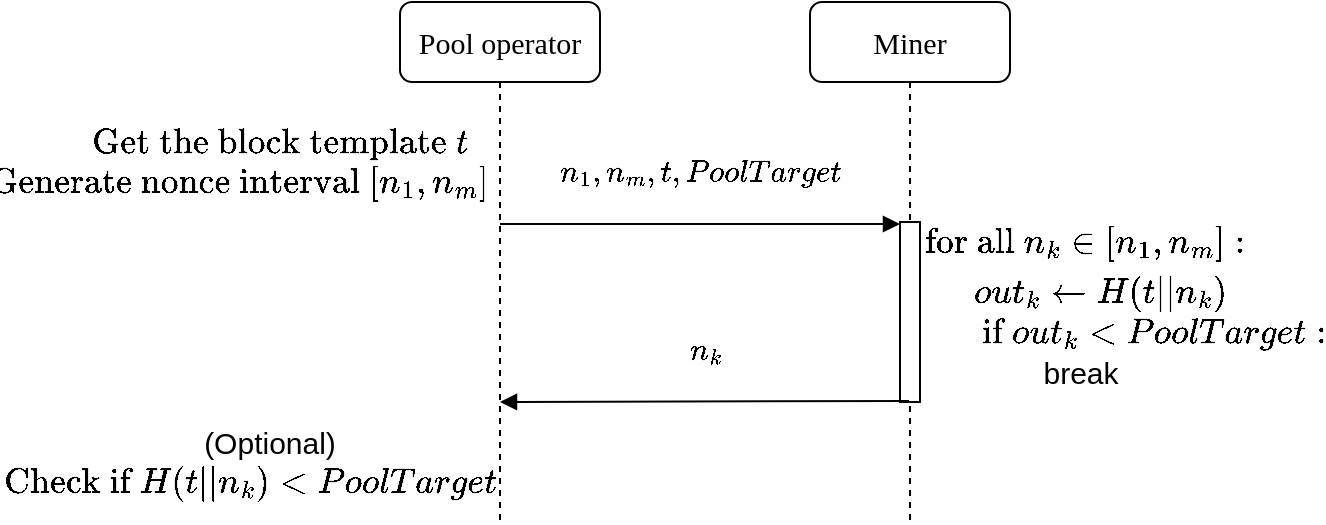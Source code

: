 <mxfile version="11.3.0" type="device" pages="1"><diagram name="Page-1" id="13e1069c-82ec-6db2-03f1-153e76fe0fe0"><mxGraphModel dx="2206" dy="763" grid="1" gridSize="10" guides="1" tooltips="1" connect="1" arrows="1" fold="1" page="1" pageScale="1" pageWidth="1100" pageHeight="850" background="#ffffff" math="1" shadow="0"><root><mxCell id="0"/><mxCell id="1" parent="0"/><mxCell id="7baba1c4bc27f4b0-2" value="Miner" style="shape=umlLifeline;perimeter=lifelinePerimeter;whiteSpace=wrap;html=1;container=1;collapsible=0;recursiveResize=0;outlineConnect=0;rounded=1;shadow=0;comic=0;labelBackgroundColor=none;strokeColor=#000000;strokeWidth=1;fillColor=#FFFFFF;fontFamily=Verdana;fontSize=15;fontColor=#000000;align=center;" parent="1" vertex="1"><mxGeometry x="355" y="140" width="100" height="260" as="geometry"/></mxCell><mxCell id="7baba1c4bc27f4b0-10" value="" style="html=1;points=[];perimeter=orthogonalPerimeter;rounded=0;shadow=0;comic=0;labelBackgroundColor=none;strokeColor=#000000;strokeWidth=1;fillColor=#FFFFFF;fontFamily=Verdana;fontSize=15;fontColor=#000000;align=center;" parent="7baba1c4bc27f4b0-2" vertex="1"><mxGeometry x="45" y="110" width="10" height="90" as="geometry"/></mxCell><mxCell id="7baba1c4bc27f4b0-8" value="Pool operator" style="shape=umlLifeline;perimeter=lifelinePerimeter;whiteSpace=wrap;html=1;container=1;collapsible=0;recursiveResize=0;outlineConnect=0;rounded=1;shadow=0;comic=0;labelBackgroundColor=none;strokeColor=#000000;strokeWidth=1;fillColor=#FFFFFF;fontFamily=Verdana;fontSize=15;fontColor=#000000;align=center;" parent="1" vertex="1"><mxGeometry x="150" y="140" width="100" height="260" as="geometry"/></mxCell><mxCell id="OPTunUZCcI2pkkg1waH8-1" value="$$\text{Get the block template}\ t$$" style="text;html=1;strokeColor=none;fillColor=none;align=center;verticalAlign=middle;whiteSpace=wrap;rounded=0;fontSize=15;" parent="1" vertex="1"><mxGeometry y="200" width="180" height="20" as="geometry"/></mxCell><mxCell id="OPTunUZCcI2pkkg1waH8-2" value="$$\text{Generate nonce interval } [n_1, n_m]$$" style="text;html=1;strokeColor=none;fillColor=none;align=center;verticalAlign=middle;whiteSpace=wrap;rounded=0;fontSize=15;" parent="1" vertex="1"><mxGeometry x="-50" y="220" width="240" height="20" as="geometry"/></mxCell><mxCell id="OPTunUZCcI2pkkg1waH8-3" value="$$out_k \gets H(t || n_k)$$" style="text;html=1;strokeColor=none;fillColor=none;align=center;verticalAlign=middle;whiteSpace=wrap;rounded=0;fontSize=15;" parent="1" vertex="1"><mxGeometry x="440" y="275" width="120" height="20" as="geometry"/></mxCell><mxCell id="OPTunUZCcI2pkkg1waH8-13" value="$$n_1, n_m, t, PoolTarget$$" style="html=1;verticalAlign=bottom;endArrow=block;labelBackgroundColor=none;fontFamily=Verdana;fontSize=15;edgeStyle=elbowEdgeStyle;elbow=vertical;" parent="1" edge="1"><mxGeometry relative="1" as="geometry"><mxPoint x="200" y="251" as="sourcePoint"/><mxPoint x="400" y="251" as="targetPoint"/></mxGeometry></mxCell><mxCell id="OPTunUZCcI2pkkg1waH8-15" value="$$n_k$$" style="html=1;verticalAlign=bottom;endArrow=block;labelBackgroundColor=none;fontFamily=Verdana;fontSize=15;edgeStyle=elbowEdgeStyle;elbow=vertical;exitX=0.4;exitY=0.983;exitDx=0;exitDy=0;exitPerimeter=0;" parent="1" edge="1"><mxGeometry relative="1" as="geometry"><mxPoint x="404.5" y="339.5" as="sourcePoint"/><mxPoint x="200" y="340" as="targetPoint"/></mxGeometry></mxCell><mxCell id="PouG0r59sJy1fMkirtmI-1" value="&lt;span style=&quot;text-align: left; white-space: nowrap; font-size: 15px;&quot;&gt;$$\text{ for all } n_k \in [n_1, n_m]:$$&lt;/span&gt;" style="text;html=1;strokeColor=none;fillColor=none;align=center;verticalAlign=middle;whiteSpace=wrap;rounded=0;fontSize=15;" parent="1" vertex="1"><mxGeometry x="410" y="250" width="160" height="20" as="geometry"/></mxCell><mxCell id="PouG0r59sJy1fMkirtmI-2" value="$$\text{if } out_k &amp;lt; PoolTarget: $$" style="text;html=1;strokeColor=none;fillColor=none;align=center;verticalAlign=middle;whiteSpace=wrap;rounded=0;fontSize=15;" parent="1" vertex="1"><mxGeometry x="445" y="295" width="165" height="20" as="geometry"/></mxCell><mxCell id="PouG0r59sJy1fMkirtmI-3" value="break" style="text;html=1;strokeColor=none;fillColor=none;align=center;verticalAlign=middle;whiteSpace=wrap;rounded=0;fontSize=15;" parent="1" vertex="1"><mxGeometry x="462.5" y="315" width="55" height="20" as="geometry"/></mxCell><mxCell id="PouG0r59sJy1fMkirtmI-5" value="$$\text{Check if } H(t || n_k)&amp;nbsp;&amp;lt; PoolTarget$$" style="text;html=1;strokeColor=none;fillColor=none;align=center;verticalAlign=middle;whiteSpace=wrap;rounded=0;fontSize=15;" parent="1" vertex="1"><mxGeometry x="-50" y="370" width="250" height="20" as="geometry"/></mxCell><mxCell id="PouG0r59sJy1fMkirtmI-7" value="(Optional)" style="text;html=1;strokeColor=none;fillColor=none;align=center;verticalAlign=middle;whiteSpace=wrap;rounded=0;fontSize=15;" parent="1" vertex="1"><mxGeometry x="50" y="350" width="70" height="20" as="geometry"/></mxCell></root></mxGraphModel></diagram></mxfile>